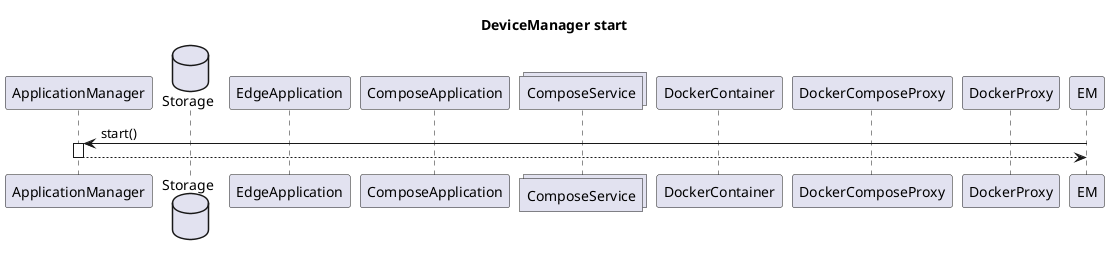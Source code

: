@startuml DeviceManager start

title "DeviceManager start"

participant ApplicationManager as AM
database Storage as Stor
participant EdgeApplication as EApp
participant ComposeApplication as CA
collections ComposeService as CS
participant DockerContainer as DCont
participant DockerComposeProxy as DComp
participant DockerProxy as D


!startsub start
EM->AM ++: start()
AM-->EM --:
!endsub

